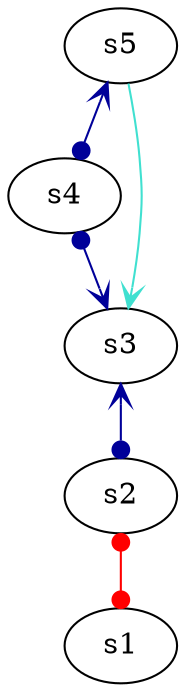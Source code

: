 digraph {
edge [dir=both];
"s5" -> "s4" [arrowhead=dot, arrowtail=vee, color="#000099"];
"s5" -> "s3" [arrowhead=vee, arrowtail=none, color="#40e0d0"];
"s4" -> "s3" [arrowhead=vee, arrowtail=dot, color="#000099"];
"s3" -> "s2" [arrowhead=dot, arrowtail=vee, color="#000099"];
"s2" -> "s1" [arrowhead=dot, arrowtail=dot, color=red];
}